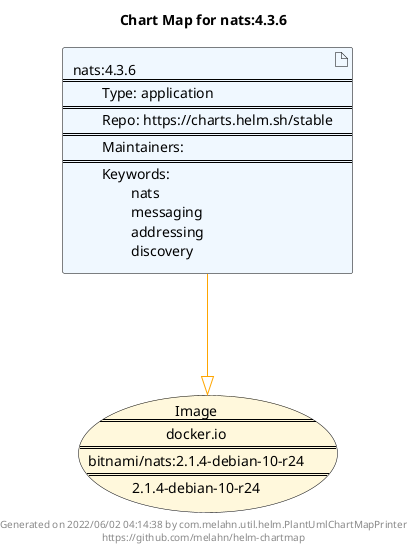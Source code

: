 @startuml
skinparam linetype ortho
skinparam backgroundColor white
skinparam usecaseBorderColor black
skinparam usecaseArrowColor LightSlateGray
skinparam artifactBorderColor black
skinparam artifactArrowColor LightSlateGray

title Chart Map for nats:4.3.6

'There is one referenced Helm Chart
artifact "nats:4.3.6\n====\n\tType: application\n====\n\tRepo: https://charts.helm.sh/stable\n====\n\tMaintainers: \n====\n\tKeywords: \n\t\tnats\n\t\tmessaging\n\t\taddressing\n\t\tdiscovery" as nats_4_3_6 #AliceBlue

'There is one referenced Docker Image
usecase "Image\n====\ndocker.io\n====\nbitnami/nats:2.1.4-debian-10-r24\n====\n2.1.4-debian-10-r24" as docker_io_bitnami_nats_2_1_4_debian_10_r24 #Cornsilk

'Chart Dependencies
nats_4_3_6--[#orange]-|>docker_io_bitnami_nats_2_1_4_debian_10_r24

center footer Generated on 2022/06/02 04:14:38 by com.melahn.util.helm.PlantUmlChartMapPrinter\nhttps://github.com/melahn/helm-chartmap
@enduml
